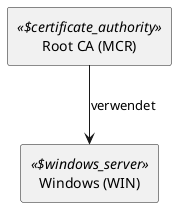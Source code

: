 @startuml


skinparam monochrome true
skinparam componentStyle uml2



show stereotype

rectangle Root__F_CA__F___N_MCR__O_ as "Root CA (MCR)" <<$certificate_authority>> {
}

rectangle Windows__F___N_WIN__O_ as "Windows (WIN)" <<$windows_server>> {
}
Root__F_CA__F___N_MCR__O_ -down-> Windows__F___N_WIN__O_ : verwendet 

' Begin Protected Region [[layouting]]

' End Protected Region   [[layouting]]

@enduml
' Actifsource ID=[dc5bfacd-eaac-11e8-88d3-bfc6b992bdec,34e45aed-0e1a-11e9-8b4c-f9aec93d8b56,Hash]
